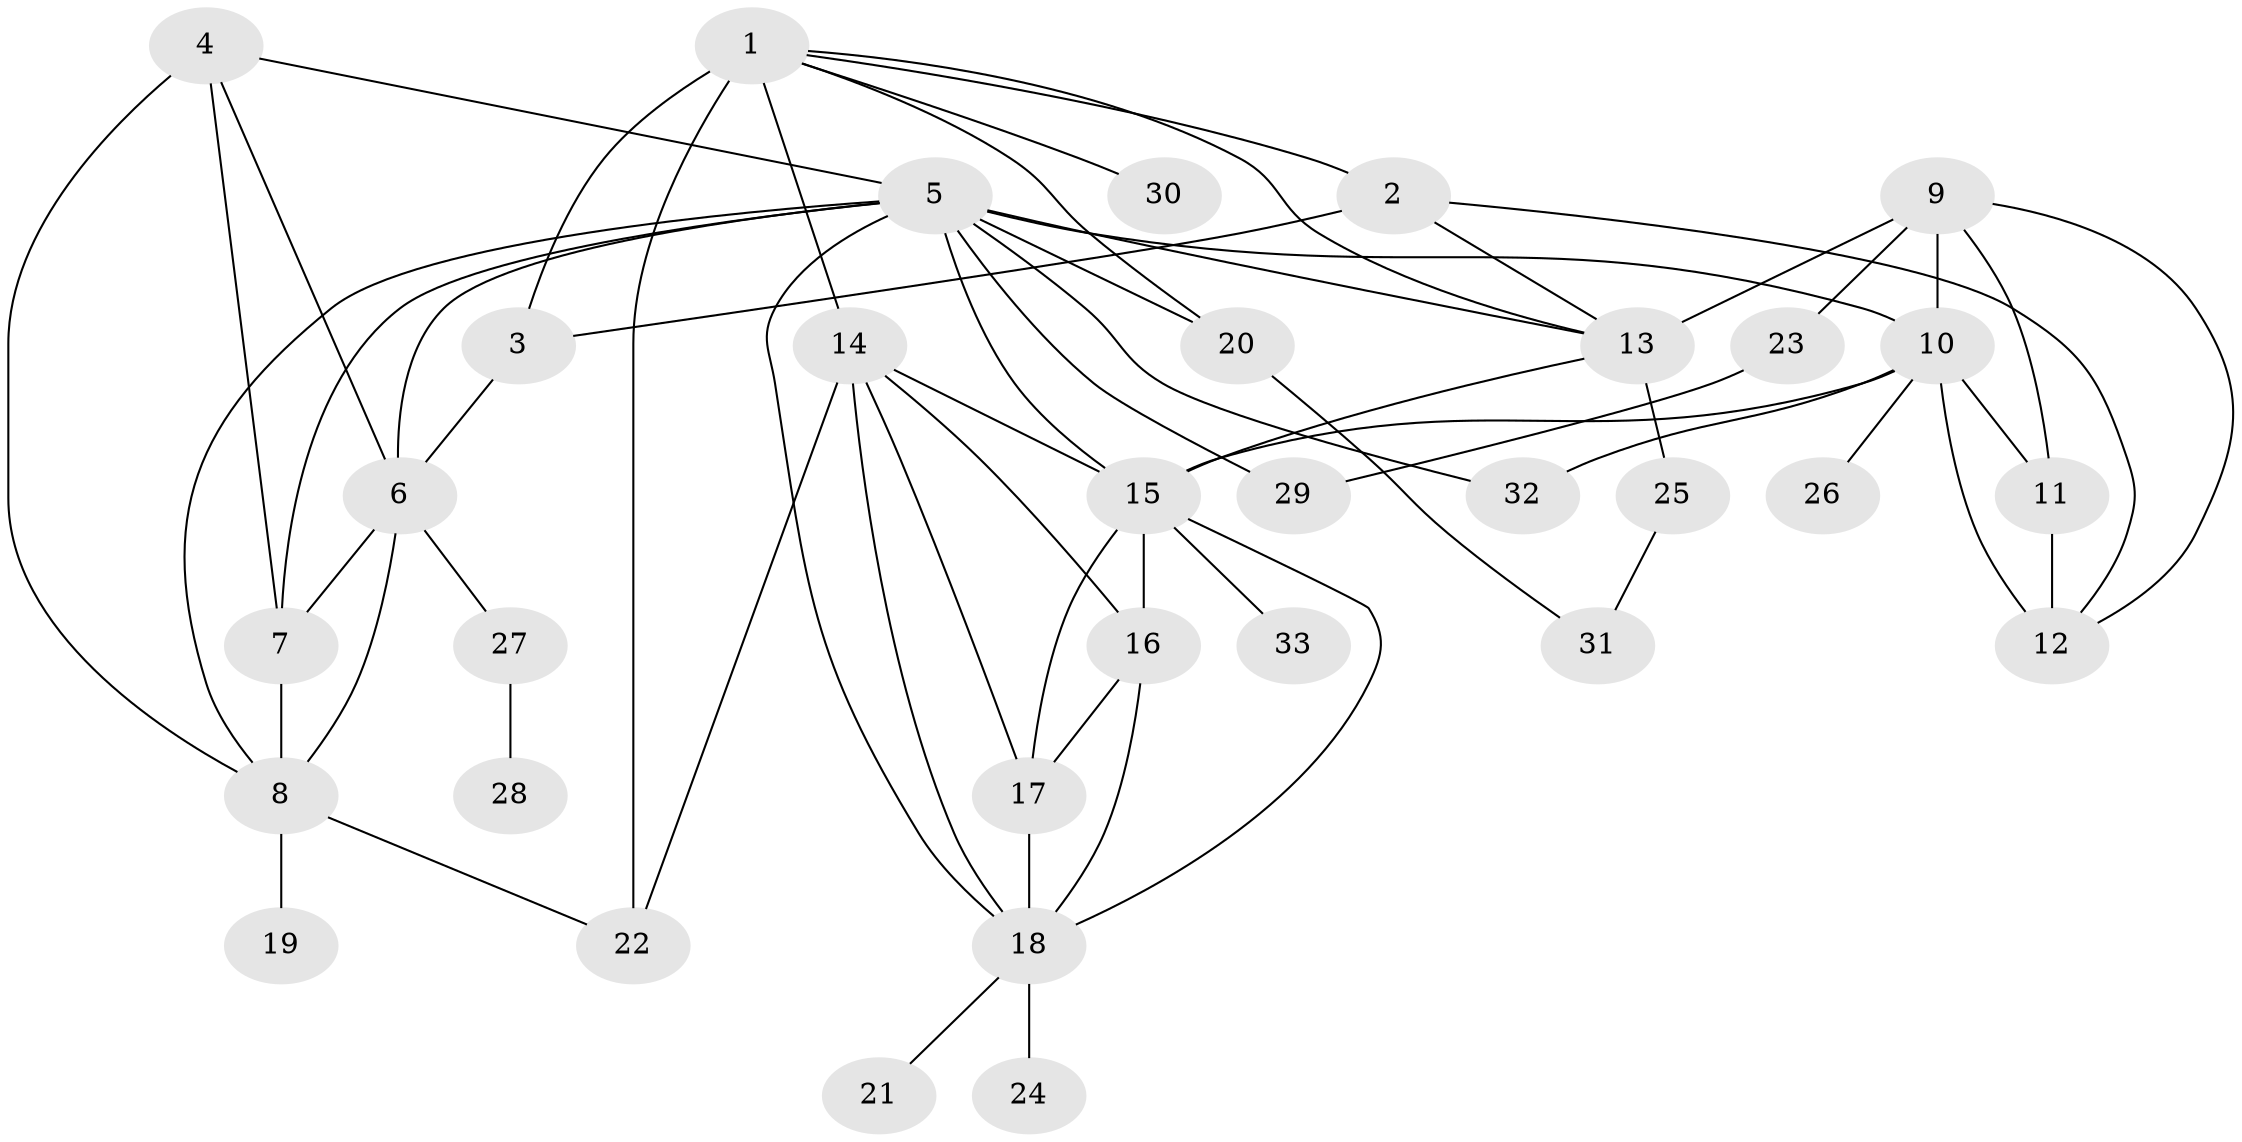 // original degree distribution, {10: 0.027522935779816515, 13: 0.009174311926605505, 8: 0.027522935779816515, 9: 0.027522935779816515, 6: 0.045871559633027525, 5: 0.06422018348623854, 14: 0.009174311926605505, 7: 0.027522935779816515, 11: 0.009174311926605505, 2: 0.11926605504587157, 1: 0.6055045871559633, 3: 0.027522935779816515}
// Generated by graph-tools (version 1.1) at 2025/52/03/04/25 22:52:26]
// undirected, 33 vertices, 62 edges
graph export_dot {
  node [color=gray90,style=filled];
  1;
  2;
  3;
  4;
  5;
  6;
  7;
  8;
  9;
  10;
  11;
  12;
  13;
  14;
  15;
  16;
  17;
  18;
  19;
  20;
  21;
  22;
  23;
  24;
  25;
  26;
  27;
  28;
  29;
  30;
  31;
  32;
  33;
  1 -- 2 [weight=3.0];
  1 -- 3 [weight=3.0];
  1 -- 13 [weight=1.0];
  1 -- 14 [weight=1.0];
  1 -- 20 [weight=4.0];
  1 -- 22 [weight=7.0];
  1 -- 30 [weight=1.0];
  2 -- 3 [weight=1.0];
  2 -- 12 [weight=1.0];
  2 -- 13 [weight=1.0];
  3 -- 6 [weight=1.0];
  4 -- 5 [weight=1.0];
  4 -- 6 [weight=1.0];
  4 -- 7 [weight=1.0];
  4 -- 8 [weight=1.0];
  5 -- 6 [weight=1.0];
  5 -- 7 [weight=1.0];
  5 -- 8 [weight=1.0];
  5 -- 10 [weight=1.0];
  5 -- 13 [weight=1.0];
  5 -- 15 [weight=1.0];
  5 -- 18 [weight=1.0];
  5 -- 20 [weight=2.0];
  5 -- 29 [weight=2.0];
  5 -- 32 [weight=1.0];
  6 -- 7 [weight=1.0];
  6 -- 8 [weight=1.0];
  6 -- 27 [weight=1.0];
  7 -- 8 [weight=1.0];
  8 -- 19 [weight=1.0];
  8 -- 22 [weight=1.0];
  9 -- 10 [weight=2.0];
  9 -- 11 [weight=1.0];
  9 -- 12 [weight=1.0];
  9 -- 13 [weight=1.0];
  9 -- 23 [weight=1.0];
  10 -- 11 [weight=2.0];
  10 -- 12 [weight=2.0];
  10 -- 15 [weight=1.0];
  10 -- 26 [weight=1.0];
  10 -- 32 [weight=1.0];
  11 -- 12 [weight=1.0];
  13 -- 15 [weight=1.0];
  13 -- 25 [weight=5.0];
  14 -- 15 [weight=4.0];
  14 -- 16 [weight=1.0];
  14 -- 17 [weight=1.0];
  14 -- 18 [weight=1.0];
  14 -- 22 [weight=1.0];
  15 -- 16 [weight=1.0];
  15 -- 17 [weight=1.0];
  15 -- 18 [weight=1.0];
  15 -- 33 [weight=1.0];
  16 -- 17 [weight=1.0];
  16 -- 18 [weight=1.0];
  17 -- 18 [weight=1.0];
  18 -- 21 [weight=1.0];
  18 -- 24 [weight=4.0];
  20 -- 31 [weight=1.0];
  23 -- 29 [weight=1.0];
  25 -- 31 [weight=1.0];
  27 -- 28 [weight=3.0];
}
